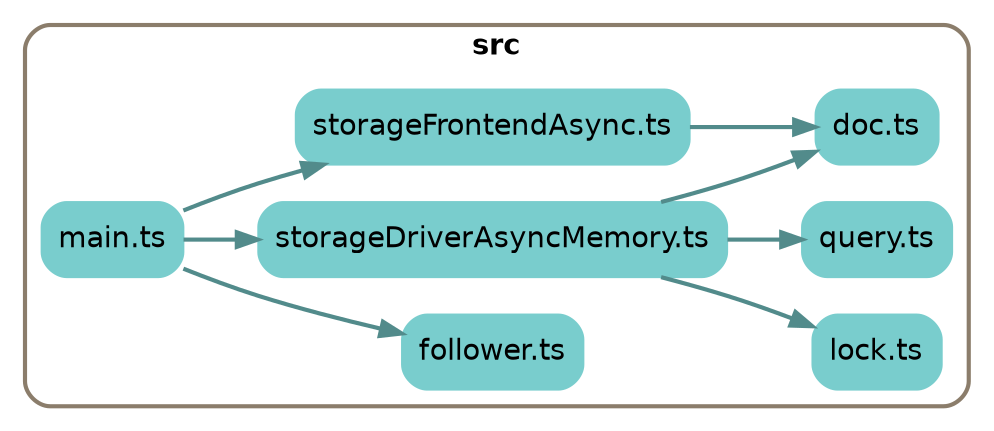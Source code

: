 
digraph G {
    //splines=line;
    //splines=polyline;
    splines=true;
    rankdir=LR;
    //newrank=true;
    compound=true;
    graph [fontname = "helvetica"];  // dpi=72
    node [fontname = "helvetica"];
    edge [fontname = "helvetica"];
    
    // files in their folder clusters

    subgraph cluster6288068415 {
        label=<<b>src</b>>;
        style="rounded";
        color=bisque4;
        penwidth=2;
                
        "src/doc.ts" [label="doc.ts", shape=rectangle; style="rounded,filled"; color=darkslategray3];
        "src/follower.ts" [label="follower.ts", shape=rectangle; style="rounded,filled"; color=darkslategray3];
        "src/lock.ts" [label="lock.ts", shape=rectangle; style="rounded,filled"; color=darkslategray3];
        "src/main.ts" [label="main.ts", shape=rectangle; style="rounded,filled"; color=darkslategray3];
        "src/query.ts" [label="query.ts", shape=rectangle; style="rounded,filled"; color=darkslategray3];
        "src/storageDriverAsyncMemory.ts" [label="storageDriverAsyncMemory.ts", shape=rectangle; style="rounded,filled"; color=darkslategray3];
        "src/storageFrontendAsync.ts" [label="storageFrontendAsync.ts", shape=rectangle; style="rounded,filled"; color=darkslategray3];
    }

    // edges between files
    "src/main.ts" -> "src/follower.ts" [penwidth=2; color=darkslategray4];
    "src/main.ts" -> "src/storageDriverAsyncMemory.ts" [penwidth=2; color=darkslategray4];
    "src/main.ts" -> "src/storageFrontendAsync.ts" [penwidth=2; color=darkslategray4];
    "src/storageDriverAsyncMemory.ts" -> "src/doc.ts" [penwidth=2; color=darkslategray4];
    "src/storageDriverAsyncMemory.ts" -> "src/query.ts" [penwidth=2; color=darkslategray4];
    "src/storageDriverAsyncMemory.ts" -> "src/lock.ts" [penwidth=2; color=darkslategray4];
    "src/storageFrontendAsync.ts" -> "src/doc.ts" [penwidth=2; color=darkslategray4];

}
